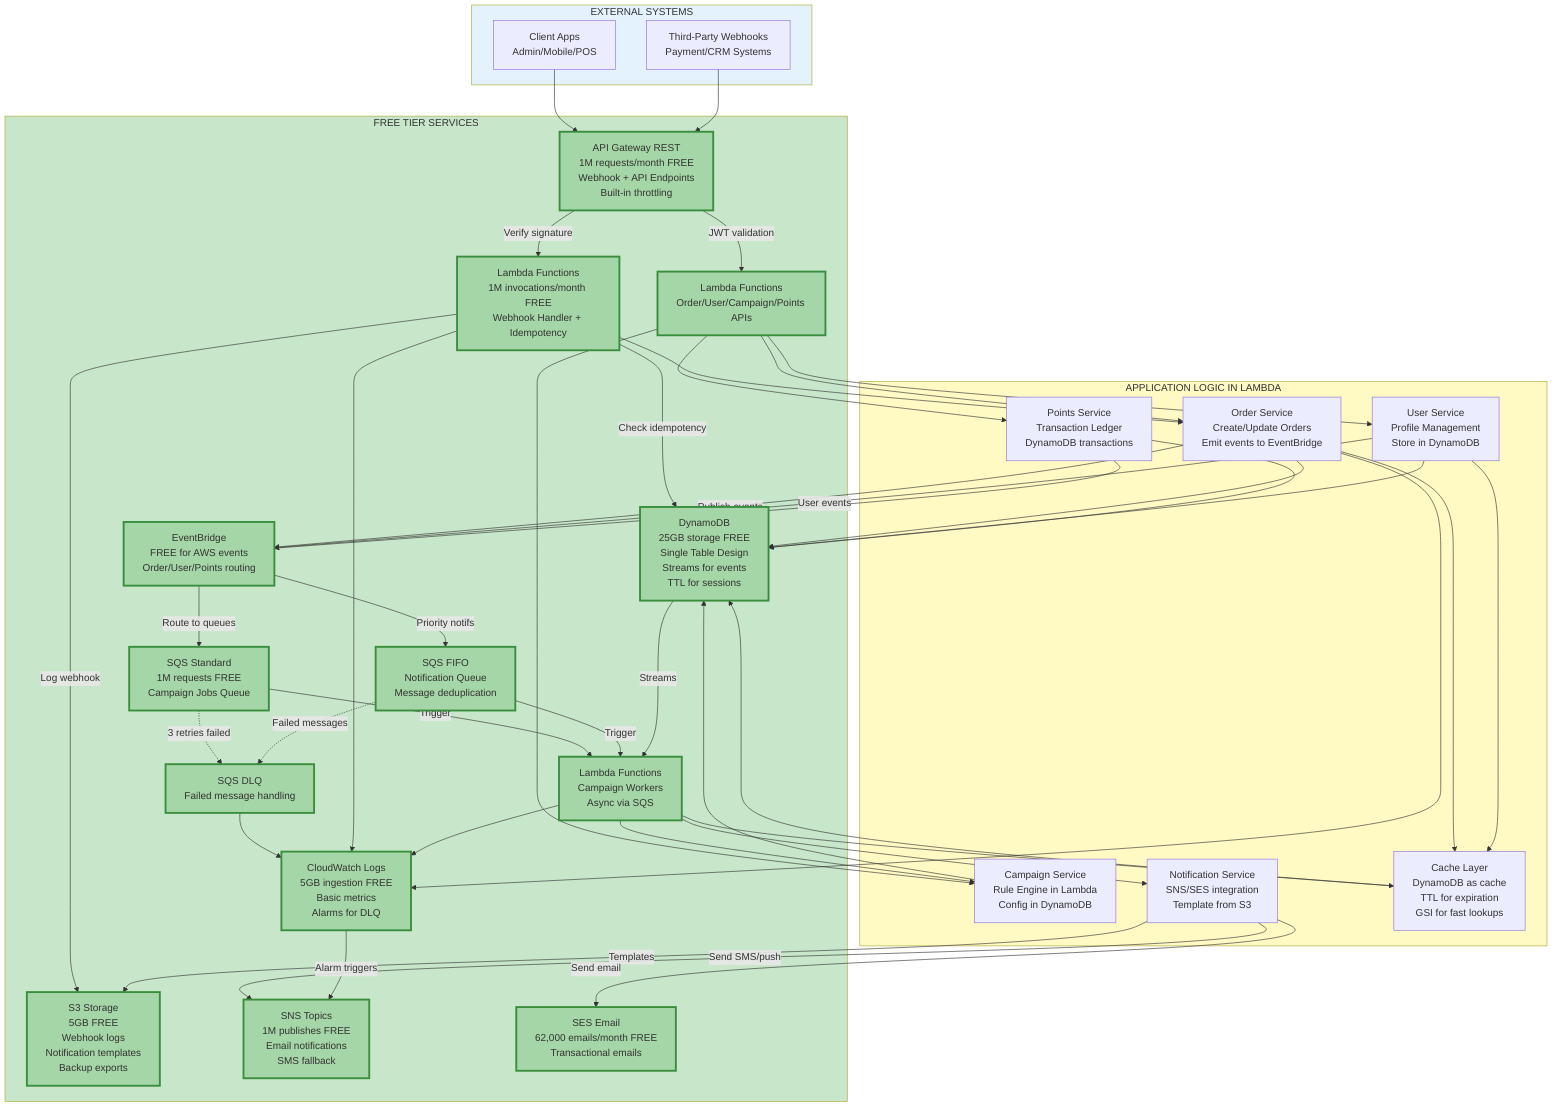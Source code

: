 graph TB
    subgraph external["EXTERNAL SYSTEMS"]
        clients[Client Apps<br/>Admin/Mobile/POS]
        webhooks[Third-Party Webhooks<br/>Payment/CRM Systems]
    end
    
    subgraph aws_free["FREE TIER SERVICES"]
        apigw[API Gateway REST<br/>1M requests/month FREE<br/>Webhook + API Endpoints<br/>Built-in throttling]
        
        lambda_webhook[Lambda Functions<br/>1M invocations/month FREE<br/>Webhook Handler + Idempotency]
        lambda_api[Lambda Functions<br/>Order/User/Campaign/Points APIs]
        lambda_worker[Lambda Functions<br/>Campaign Workers<br/>Async via SQS]
        
        dynamodb[DynamoDB<br/>25GB storage FREE<br/>Single Table Design<br/>Streams for events<br/>TTL for sessions]
        
        sqs_standard[SQS Standard<br/>1M requests FREE<br/>Campaign Jobs Queue]
        sqs_fifo[SQS FIFO<br/>Notification Queue<br/>Message deduplication]
        sqs_dlq[SQS DLQ<br/>Failed message handling]
        
        s3[S3 Storage<br/>5GB FREE<br/>Webhook logs<br/>Notification templates<br/>Backup exports]
        
        sns[SNS Topics<br/>1M publishes FREE<br/>Email notifications<br/>SMS fallback]
        ses[SES Email<br/>62,000 emails/month FREE<br/>Transactional emails]
        
        cloudwatch[CloudWatch Logs<br/>5GB ingestion FREE<br/>Basic metrics<br/>Alarms for DLQ]
        
        eventbridge[EventBridge<br/>FREE for AWS events<br/>Order/User/Points routing]
    end
    
    subgraph logic["APPLICATION LOGIC IN LAMBDA"]
        orderSvc[Order Service<br/>Create/Update Orders<br/>Emit events to EventBridge]
        userSvc[User Service<br/>Profile Management<br/>Store in DynamoDB]
        campaignSvc[Campaign Service<br/>Rule Engine in Lambda<br/>Config in DynamoDB]
        pointsSvc[Points Service<br/>Transaction Ledger<br/>DynamoDB transactions]
        notifSvc[Notification Service<br/>SNS/SES integration<br/>Template from S3]
        cacheSvc[Cache Layer<br/>DynamoDB as cache<br/>TTL for expiration<br/>GSI for fast lookups]
    end
    
    clients --> apigw
    webhooks --> apigw
    
    apigw -->|Verify signature| lambda_webhook
    apigw -->|JWT validation| lambda_api
    
    lambda_webhook -->|Check idempotency| dynamodb
    lambda_webhook -->|Log webhook| s3
    lambda_webhook --> orderSvc
    
    lambda_api --> orderSvc
    lambda_api --> userSvc
    lambda_api --> campaignSvc
    lambda_api --> pointsSvc
    
    orderSvc -->|Publish events| eventbridge
    userSvc -->|User events| eventbridge
    pointsSvc -->|Points events| eventbridge
    
    eventbridge -->|Route to queues| sqs_standard
    eventbridge -->|Priority notifs| sqs_fifo
    
    sqs_standard -->|Trigger| lambda_worker
    sqs_fifo -->|Trigger| lambda_worker
    
    lambda_worker --> campaignSvc
    lambda_worker --> notifSvc
    
    orderSvc --> dynamodb
    userSvc --> dynamodb
    campaignSvc --> dynamodb
    pointsSvc --> dynamodb
    
    orderSvc --> cacheSvc
    userSvc --> cacheSvc
    lambda_worker --> cacheSvc
    
    cacheSvc --> dynamodb
    
    notifSvc -->|Templates| s3
    notifSvc -->|Send email| ses
    notifSvc -->|Send SMS/push| sns
    
    sqs_standard -.->|3 retries failed| sqs_dlq
    sqs_fifo -.->|Failed messages| sqs_dlq
    
    sqs_dlq --> cloudwatch
    cloudwatch -->|Alarm triggers| sns
    
    lambda_webhook --> cloudwatch
    lambda_worker --> cloudwatch
    orderSvc --> cloudwatch
    
    dynamodb -->|Streams| lambda_worker
    
    style external fill:#e3f2fd
    style aws_free fill:#c8e6c9
    style logic fill:#fff9c4
    
    classDef freeService fill:#a5d6a7,stroke:#388e3c,stroke-width:3px
    class apigw,lambda_webhook,lambda_api,lambda_worker,dynamodb,sqs_standard,sqs_fifo,sqs_dlq,s3,sns,ses,cloudwatch,eventbridge freeService